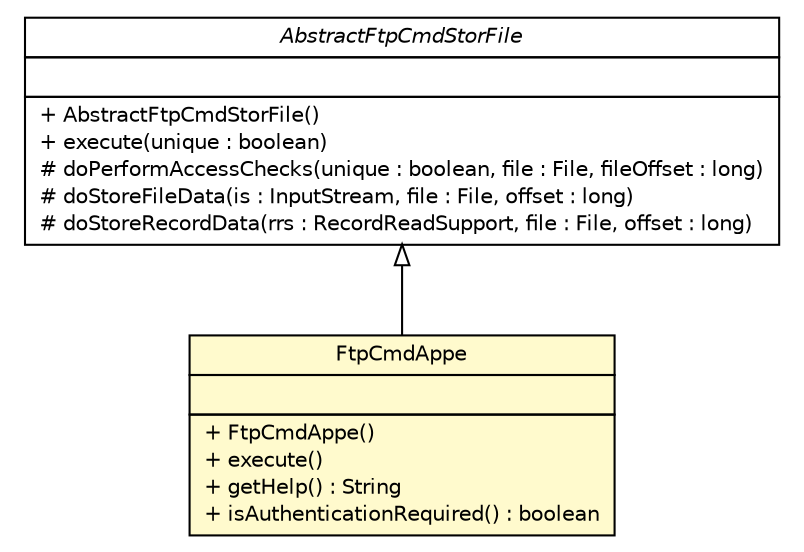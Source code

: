 #!/usr/local/bin/dot
#
# Class diagram 
# Generated by UMLGraph version 5.1 (http://www.umlgraph.org/)
#

digraph G {
	edge [fontname="Helvetica",fontsize=10,labelfontname="Helvetica",labelfontsize=10];
	node [fontname="Helvetica",fontsize=10,shape=plaintext];
	nodesep=0.25;
	ranksep=0.5;
	// com.apporiented.hermesftp.cmd.AbstractFtpCmdStorFile
	c13483 [label=<<table title="com.apporiented.hermesftp.cmd.AbstractFtpCmdStorFile" border="0" cellborder="1" cellspacing="0" cellpadding="2" port="p" href="../AbstractFtpCmdStorFile.html">
		<tr><td><table border="0" cellspacing="0" cellpadding="1">
<tr><td align="center" balign="center"><font face="Helvetica-Oblique"> AbstractFtpCmdStorFile </font></td></tr>
		</table></td></tr>
		<tr><td><table border="0" cellspacing="0" cellpadding="1">
<tr><td align="left" balign="left">  </td></tr>
		</table></td></tr>
		<tr><td><table border="0" cellspacing="0" cellpadding="1">
<tr><td align="left" balign="left"> + AbstractFtpCmdStorFile() </td></tr>
<tr><td align="left" balign="left"> + execute(unique : boolean) </td></tr>
<tr><td align="left" balign="left"> # doPerformAccessChecks(unique : boolean, file : File, fileOffset : long) </td></tr>
<tr><td align="left" balign="left"> # doStoreFileData(is : InputStream, file : File, offset : long) </td></tr>
<tr><td align="left" balign="left"> # doStoreRecordData(rrs : RecordReadSupport, file : File, offset : long) </td></tr>
		</table></td></tr>
		</table>>, fontname="Helvetica", fontcolor="black", fontsize=10.0];
	// com.apporiented.hermesftp.cmd.impl.FtpCmdAppe
	c13520 [label=<<table title="com.apporiented.hermesftp.cmd.impl.FtpCmdAppe" border="0" cellborder="1" cellspacing="0" cellpadding="2" port="p" bgcolor="lemonChiffon" href="./FtpCmdAppe.html">
		<tr><td><table border="0" cellspacing="0" cellpadding="1">
<tr><td align="center" balign="center"> FtpCmdAppe </td></tr>
		</table></td></tr>
		<tr><td><table border="0" cellspacing="0" cellpadding="1">
<tr><td align="left" balign="left">  </td></tr>
		</table></td></tr>
		<tr><td><table border="0" cellspacing="0" cellpadding="1">
<tr><td align="left" balign="left"> + FtpCmdAppe() </td></tr>
<tr><td align="left" balign="left"> + execute() </td></tr>
<tr><td align="left" balign="left"> + getHelp() : String </td></tr>
<tr><td align="left" balign="left"> + isAuthenticationRequired() : boolean </td></tr>
		</table></td></tr>
		</table>>, fontname="Helvetica", fontcolor="black", fontsize=10.0];
	//com.apporiented.hermesftp.cmd.impl.FtpCmdAppe extends com.apporiented.hermesftp.cmd.AbstractFtpCmdStorFile
	c13483:p -> c13520:p [dir=back,arrowtail=empty];
}

